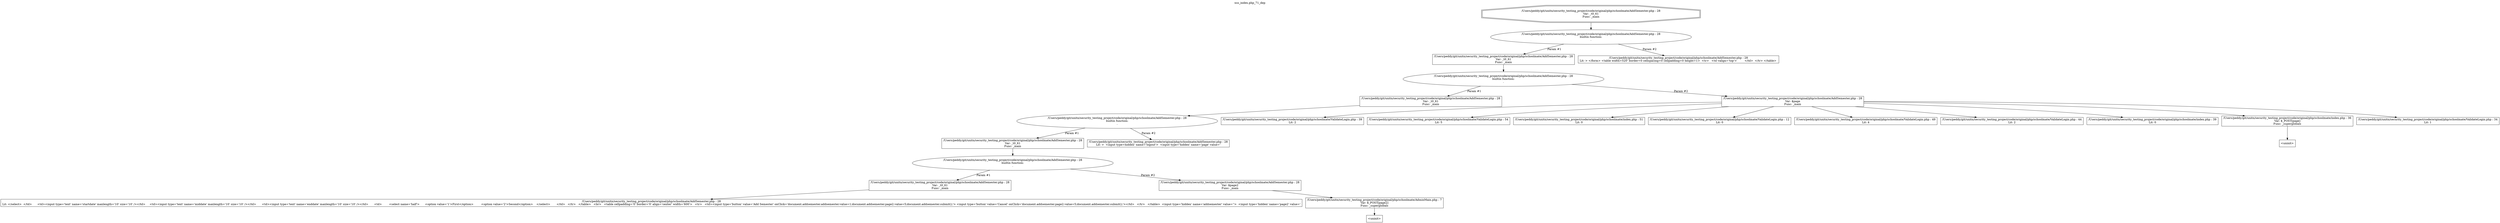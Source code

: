 digraph cfg {
  label="xss_index.php_71_dep";
  labelloc=t;
  n1 [shape=doubleoctagon, label="/Users/peddy/git/unitn/security_testing_project/code/original/php/schoolmate/AddSemester.php : 28\nVar: _t0_61\nFunc: _main\n"];
  n2 [shape=ellipse, label="/Users/peddy/git/unitn/security_testing_project/code/original/php/schoolmate/AddSemester.php : 28\nbuiltin function:\n.\n"];
  n3 [shape=box, label="/Users/peddy/git/unitn/security_testing_project/code/original/php/schoolmate/AddSemester.php : 28\nVar: _t0_61\nFunc: _main\n"];
  n4 [shape=ellipse, label="/Users/peddy/git/unitn/security_testing_project/code/original/php/schoolmate/AddSemester.php : 28\nbuiltin function:\n.\n"];
  n5 [shape=box, label="/Users/peddy/git/unitn/security_testing_project/code/original/php/schoolmate/AddSemester.php : 28\nVar: _t0_61\nFunc: _main\n"];
  n6 [shape=ellipse, label="/Users/peddy/git/unitn/security_testing_project/code/original/php/schoolmate/AddSemester.php : 28\nbuiltin function:\n.\n"];
  n7 [shape=box, label="/Users/peddy/git/unitn/security_testing_project/code/original/php/schoolmate/AddSemester.php : 28\nVar: _t0_61\nFunc: _main\n"];
  n8 [shape=ellipse, label="/Users/peddy/git/unitn/security_testing_project/code/original/php/schoolmate/AddSemester.php : 28\nbuiltin function:\n.\n"];
  n9 [shape=box, label="/Users/peddy/git/unitn/security_testing_project/code/original/php/schoolmate/AddSemester.php : 28\nVar: _t0_61\nFunc: _main\n"];
  n10 [shape=box, label="/Users/peddy/git/unitn/security_testing_project/code/original/php/schoolmate/AddSemester.php : 28\nLit: </select>	</td>	<td><input type='text' name='startdate' maxlength='10' size='10' /></td>	<td><input type='text' name='middate' maxlength='10' size='10' /></td>	<td><input type='text' name='enddate' maxlength='10' size='10' /></td>	<td>	 <select name='half'>	  <option value='1'>First</option>	  <option value='2'>Second</option>	 </select>	</td>   </tr>   </table>   <br>   <table cellpadding='0' border='0' align='center' width='600'>   <tr>   <td><input type='button' value='Add Semester' onClick='document.addsemester.addsemester.value=1;document.addsemester.page2.value=5;document.addsemester.submit();'> <input type='button' value='Cancel' onClick='document.addsemester.page2.value=5;document.addsemester.submit();'></td>   </tr>   </table>  <input type='hidden' name='addsemester' value=''>  <input type='hidden' name='page2' value='\n"];
  n11 [shape=box, label="/Users/peddy/git/unitn/security_testing_project/code/original/php/schoolmate/AddSemester.php : 28\nVar: $page2\nFunc: _main\n"];
  n12 [shape=box, label="/Users/peddy/git/unitn/security_testing_project/code/original/php/schoolmate/AdminMain.php : 7\nVar: $_POST[page2]\nFunc: _superglobals\n"];
  n13 [shape=box, label="<uninit>"];
  n14 [shape=box, label="/Users/peddy/git/unitn/security_testing_project/code/original/php/schoolmate/AddSemester.php : 28\nLit: >  <input type=hidden' name='logout'>  <input type='hidden' name='page' value='\n"];
  n15 [shape=box, label="/Users/peddy/git/unitn/security_testing_project/code/original/php/schoolmate/AddSemester.php : 28\nVar: $page\nFunc: _main\n"];
  n16 [shape=box, label="/Users/peddy/git/unitn/security_testing_project/code/original/php/schoolmate/ValidateLogin.php : 39\nLit: 2\n"];
  n17 [shape=box, label="/Users/peddy/git/unitn/security_testing_project/code/original/php/schoolmate/ValidateLogin.php : 54\nLit: 5\n"];
  n18 [shape=box, label="/Users/peddy/git/unitn/security_testing_project/code/original/php/schoolmate/index.php : 51\nLit: 0\n"];
  n19 [shape=box, label="/Users/peddy/git/unitn/security_testing_project/code/original/php/schoolmate/ValidateLogin.php : 12\nLit: 0\n"];
  n20 [shape=box, label="/Users/peddy/git/unitn/security_testing_project/code/original/php/schoolmate/ValidateLogin.php : 49\nLit: 4\n"];
  n21 [shape=box, label="/Users/peddy/git/unitn/security_testing_project/code/original/php/schoolmate/ValidateLogin.php : 44\nLit: 2\n"];
  n22 [shape=box, label="/Users/peddy/git/unitn/security_testing_project/code/original/php/schoolmate/index.php : 39\nLit: 0\n"];
  n23 [shape=box, label="/Users/peddy/git/unitn/security_testing_project/code/original/php/schoolmate/index.php : 36\nVar: $_POST[page]\nFunc: _superglobals\n"];
  n24 [shape=box, label="<uninit>"];
  n25 [shape=box, label="/Users/peddy/git/unitn/security_testing_project/code/original/php/schoolmate/ValidateLogin.php : 34\nLit: 1\n"];
  n26 [shape=box, label="/Users/peddy/git/unitn/security_testing_project/code/original/php/schoolmate/AddSemester.php : 28\nLit: > </form> <table width=520' border=0 cellspacing=0 cellpadding=0 height=1>  <tr>   <td valign='top'>	&nbsp;   </td>  </tr> </table> \n"];
  n1 -> n2;
  n3 -> n4;
  n5 -> n6;
  n7 -> n8;
  n9 -> n10;
  n8 -> n9[label="Param #1"];
  n8 -> n11[label="Param #2"];
  n12 -> n13;
  n11 -> n12;
  n6 -> n7[label="Param #1"];
  n6 -> n14[label="Param #2"];
  n4 -> n5[label="Param #1"];
  n4 -> n15[label="Param #2"];
  n15 -> n16;
  n15 -> n17;
  n15 -> n18;
  n15 -> n19;
  n15 -> n20;
  n15 -> n21;
  n15 -> n22;
  n15 -> n23;
  n15 -> n25;
  n23 -> n24;
  n2 -> n3[label="Param #1"];
  n2 -> n26[label="Param #2"];
}
